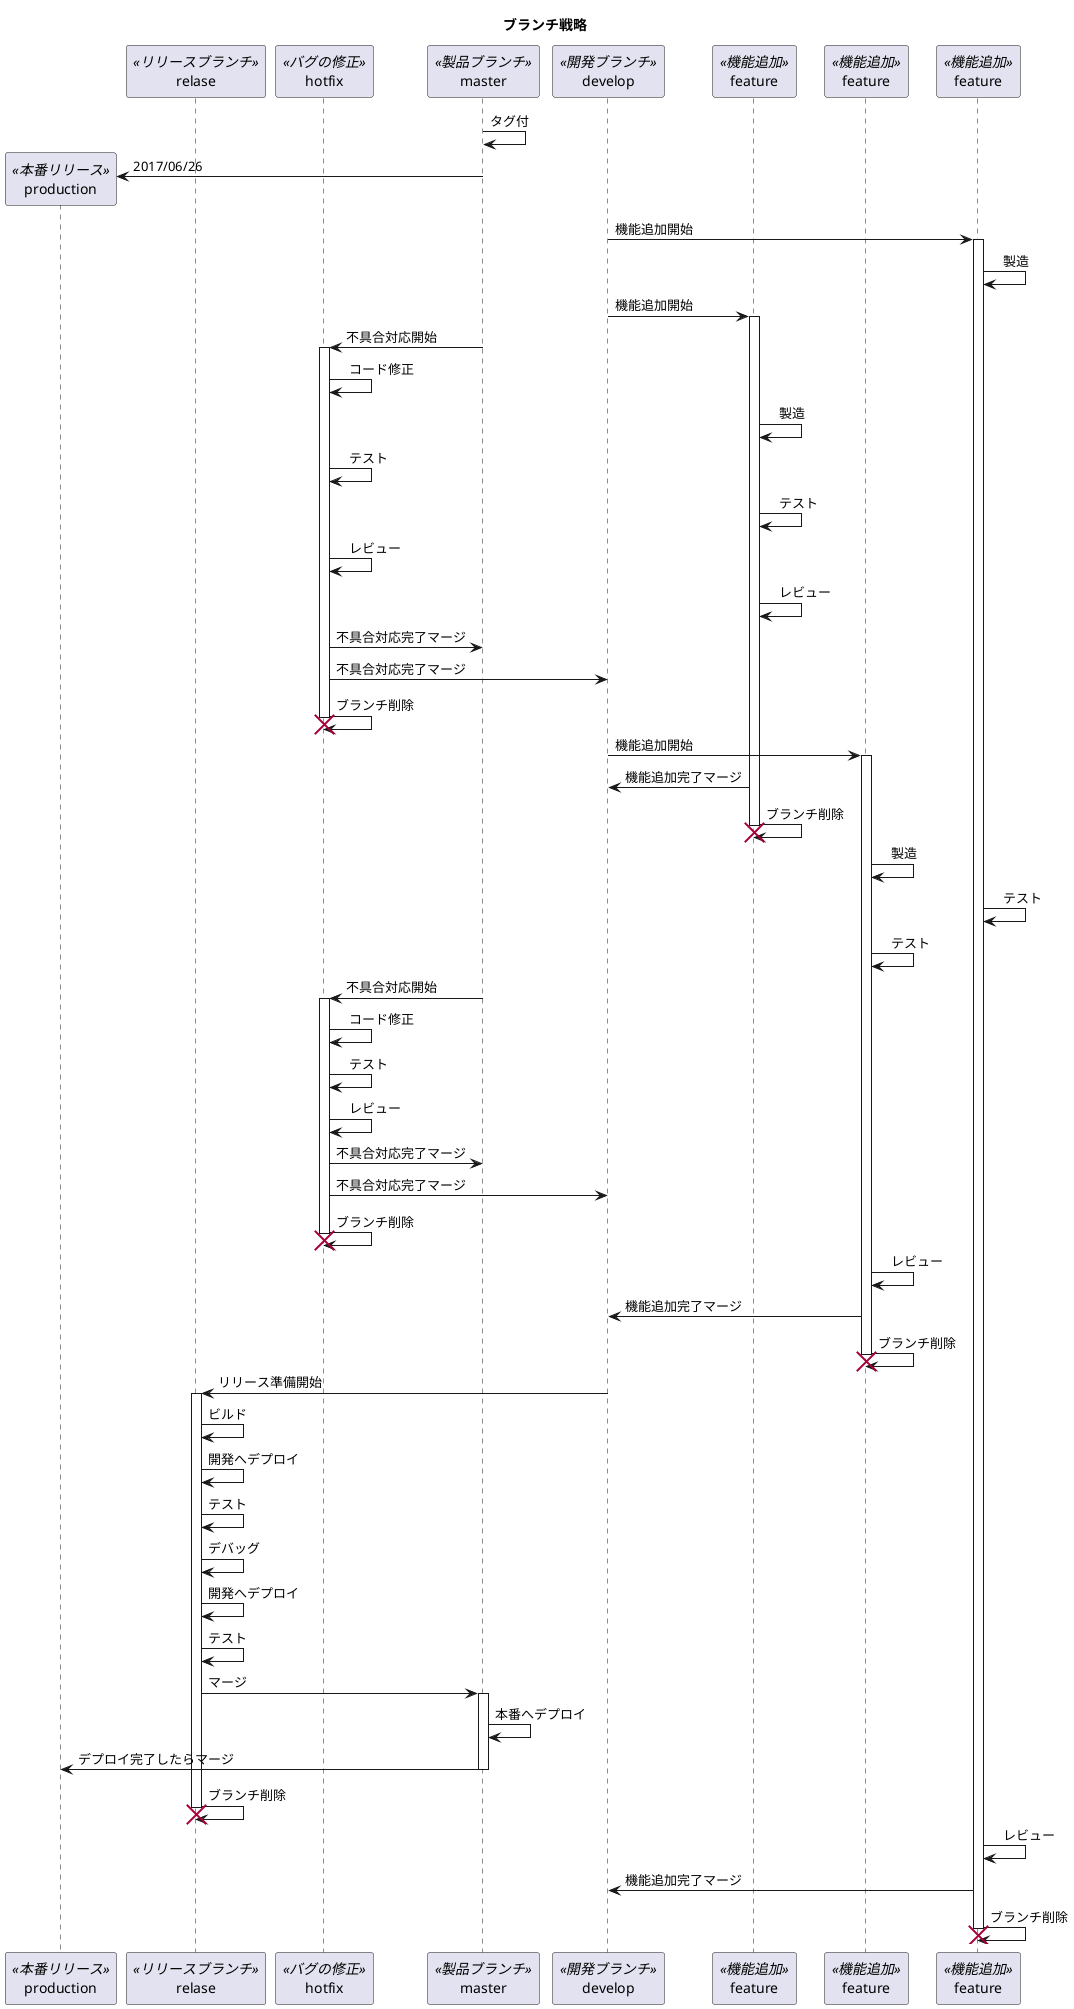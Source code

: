 @startuml
title ブランチ戦略

participant production as production <<本番リリース>>
participant relase as relase <<リリースブランチ>>
participant hotfix as hotfix <<バグの修正>>
participant master as master <<製品ブランチ>>
participant develop as develop <<開発ブランチ>>
participant "feature" as feature1 <<機能追加>>
participant "feature" as feature2 <<機能追加>>
participant "feature" as feature3 <<機能追加>>

master -> master : タグ付
create production
master -> production : 2017/06/26

develop -> feature3 : 機能追加開始
activate feature3
feature3 -> feature3 :　製造

develop -> feature1 : 機能追加開始
activate feature1

master -> hotfix : 不具合対応開始
activate hotfix
hotfix -> hotfix :　コード修正
feature1 -> feature1 :　製造
hotfix -> hotfix :　テスト
feature1 -> feature1 :　テスト
hotfix -> hotfix :　レビュー
feature1 -> feature1 :　レビュー
master <- hotfix : 不具合対応完了マージ
hotfix -> develop : 不具合対応完了マージ
hotfix -> hotfix : ブランチ削除
destroy hotfix
deactivate hotfix

develop -> feature2 : 機能追加開始
activate  feature2

feature1 -> develop : 機能追加完了マージ
feature1 -> feature1 : ブランチ削除
destroy feature1
deactivate feature1

feature2 -> feature2 :　製造
feature3 -> feature3 :　テスト
feature2 -> feature2 :　テスト

master -> hotfix : 不具合対応開始
activate hotfix
hotfix -> hotfix :　コード修正
hotfix -> hotfix :　テスト
hotfix -> hotfix :　レビュー
master <- hotfix : 不具合対応完了マージ
hotfix -> develop : 不具合対応完了マージ
hotfix -> hotfix : ブランチ削除
destroy hotfix
deactivate hotfix


feature2 -> feature2 :　レビュー

feature2 -> develop : 機能追加完了マージ
feature2 -> feature2 : ブランチ削除
destroy feature2
deactivate feature2

develop -> relase : リリース準備開始
activate relase
relase -> relase : ビルド
relase -> relase : 開発へデプロイ
relase -> relase : テスト
relase -> relase : デバッグ
relase -> relase : 開発へデプロイ
relase -> relase : テスト
relase -> master : マージ
activate master

master -> master : 本番へデプロイ
master -> production : デプロイ完了したらマージ
deactivate master

relase -> relase : ブランチ削除
destroy relase
deactivate relase



feature3 -> feature3 :　レビュー
feature3 -> develop : 機能追加完了マージ
feature3 -> feature3 : ブランチ削除
destroy feature3
deactivate feature3

@enduml
